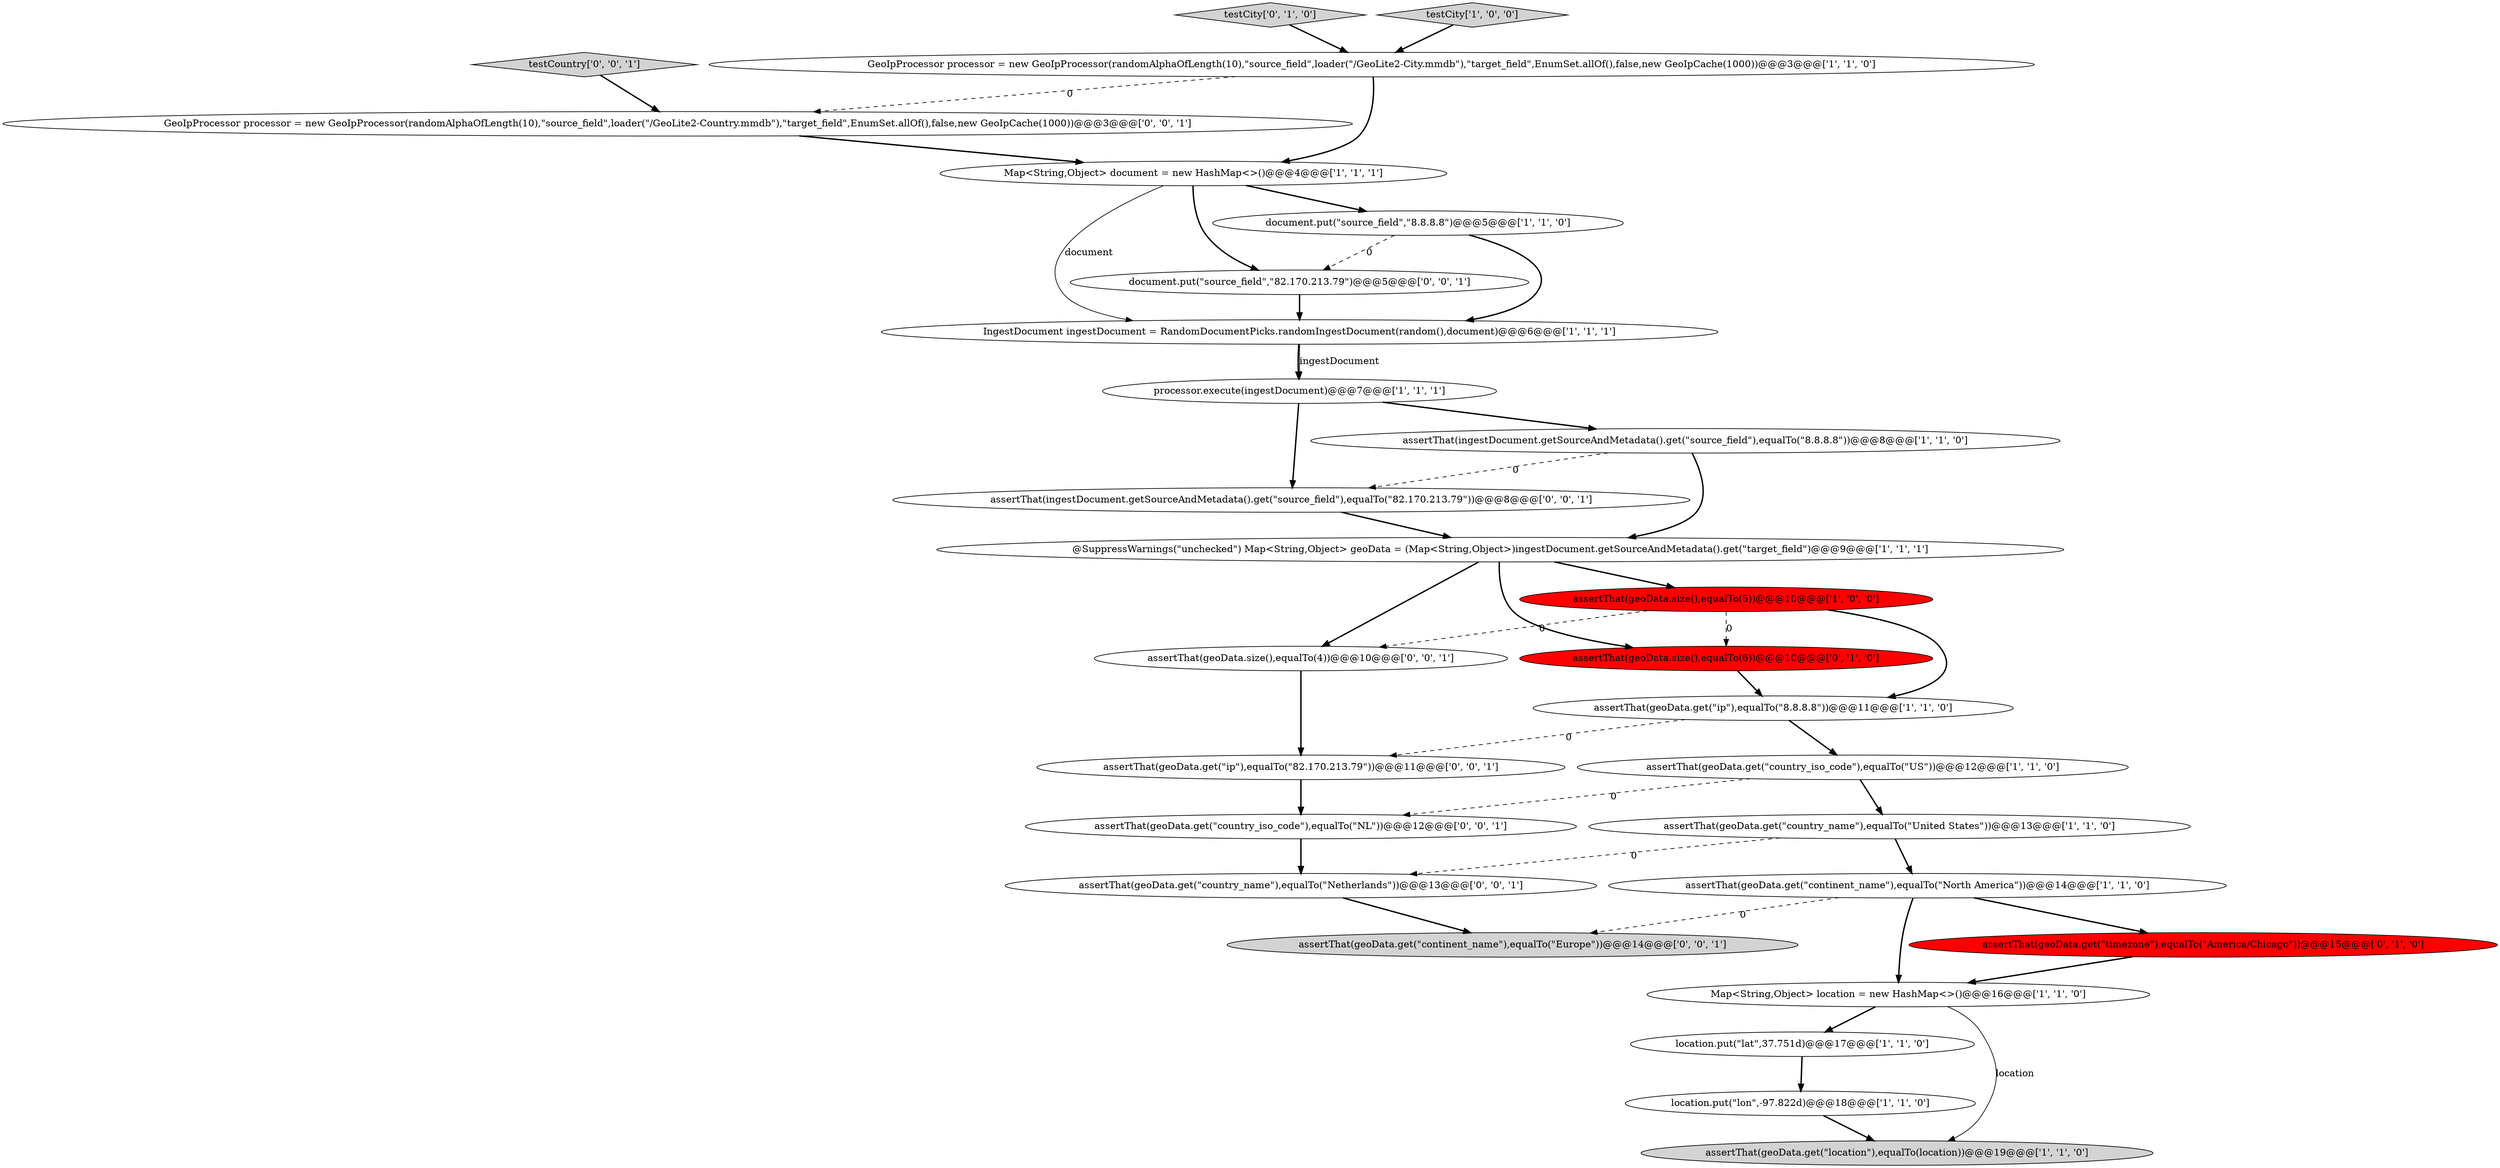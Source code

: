 digraph {
10 [style = filled, label = "location.put(\"lon\",-97.822d)@@@18@@@['1', '1', '0']", fillcolor = white, shape = ellipse image = "AAA0AAABBB1BBB"];
18 [style = filled, label = "testCity['0', '1', '0']", fillcolor = lightgray, shape = diamond image = "AAA0AAABBB2BBB"];
16 [style = filled, label = "assertThat(geoData.get(\"continent_name\"),equalTo(\"North America\"))@@@14@@@['1', '1', '0']", fillcolor = white, shape = ellipse image = "AAA0AAABBB1BBB"];
5 [style = filled, label = "assertThat(geoData.get(\"ip\"),equalTo(\"8.8.8.8\"))@@@11@@@['1', '1', '0']", fillcolor = white, shape = ellipse image = "AAA0AAABBB1BBB"];
24 [style = filled, label = "assertThat(geoData.get(\"country_name\"),equalTo(\"Netherlands\"))@@@13@@@['0', '0', '1']", fillcolor = white, shape = ellipse image = "AAA0AAABBB3BBB"];
26 [style = filled, label = "document.put(\"source_field\",\"82.170.213.79\")@@@5@@@['0', '0', '1']", fillcolor = white, shape = ellipse image = "AAA0AAABBB3BBB"];
15 [style = filled, label = "assertThat(geoData.get(\"country_name\"),equalTo(\"United States\"))@@@13@@@['1', '1', '0']", fillcolor = white, shape = ellipse image = "AAA0AAABBB1BBB"];
4 [style = filled, label = "processor.execute(ingestDocument)@@@7@@@['1', '1', '1']", fillcolor = white, shape = ellipse image = "AAA0AAABBB1BBB"];
12 [style = filled, label = "GeoIpProcessor processor = new GeoIpProcessor(randomAlphaOfLength(10),\"source_field\",loader(\"/GeoLite2-City.mmdb\"),\"target_field\",EnumSet.allOf(),false,new GeoIpCache(1000))@@@3@@@['1', '1', '0']", fillcolor = white, shape = ellipse image = "AAA0AAABBB1BBB"];
28 [style = filled, label = "assertThat(geoData.size(),equalTo(4))@@@10@@@['0', '0', '1']", fillcolor = white, shape = ellipse image = "AAA0AAABBB3BBB"];
27 [style = filled, label = "assertThat(ingestDocument.getSourceAndMetadata().get(\"source_field\"),equalTo(\"82.170.213.79\"))@@@8@@@['0', '0', '1']", fillcolor = white, shape = ellipse image = "AAA0AAABBB3BBB"];
25 [style = filled, label = "testCountry['0', '0', '1']", fillcolor = lightgray, shape = diamond image = "AAA0AAABBB3BBB"];
22 [style = filled, label = "GeoIpProcessor processor = new GeoIpProcessor(randomAlphaOfLength(10),\"source_field\",loader(\"/GeoLite2-Country.mmdb\"),\"target_field\",EnumSet.allOf(),false,new GeoIpCache(1000))@@@3@@@['0', '0', '1']", fillcolor = white, shape = ellipse image = "AAA0AAABBB3BBB"];
17 [style = filled, label = "assertThat(geoData.size(),equalTo(6))@@@10@@@['0', '1', '0']", fillcolor = red, shape = ellipse image = "AAA1AAABBB2BBB"];
2 [style = filled, label = "assertThat(geoData.size(),equalTo(5))@@@10@@@['1', '0', '0']", fillcolor = red, shape = ellipse image = "AAA1AAABBB1BBB"];
6 [style = filled, label = "Map<String,Object> location = new HashMap<>()@@@16@@@['1', '1', '0']", fillcolor = white, shape = ellipse image = "AAA0AAABBB1BBB"];
7 [style = filled, label = "assertThat(ingestDocument.getSourceAndMetadata().get(\"source_field\"),equalTo(\"8.8.8.8\"))@@@8@@@['1', '1', '0']", fillcolor = white, shape = ellipse image = "AAA0AAABBB1BBB"];
9 [style = filled, label = "IngestDocument ingestDocument = RandomDocumentPicks.randomIngestDocument(random(),document)@@@6@@@['1', '1', '1']", fillcolor = white, shape = ellipse image = "AAA0AAABBB1BBB"];
0 [style = filled, label = "testCity['1', '0', '0']", fillcolor = lightgray, shape = diamond image = "AAA0AAABBB1BBB"];
23 [style = filled, label = "assertThat(geoData.get(\"country_iso_code\"),equalTo(\"NL\"))@@@12@@@['0', '0', '1']", fillcolor = white, shape = ellipse image = "AAA0AAABBB3BBB"];
3 [style = filled, label = "@SuppressWarnings(\"unchecked\") Map<String,Object> geoData = (Map<String,Object>)ingestDocument.getSourceAndMetadata().get(\"target_field\")@@@9@@@['1', '1', '1']", fillcolor = white, shape = ellipse image = "AAA0AAABBB1BBB"];
13 [style = filled, label = "Map<String,Object> document = new HashMap<>()@@@4@@@['1', '1', '1']", fillcolor = white, shape = ellipse image = "AAA0AAABBB1BBB"];
11 [style = filled, label = "document.put(\"source_field\",\"8.8.8.8\")@@@5@@@['1', '1', '0']", fillcolor = white, shape = ellipse image = "AAA0AAABBB1BBB"];
8 [style = filled, label = "assertThat(geoData.get(\"country_iso_code\"),equalTo(\"US\"))@@@12@@@['1', '1', '0']", fillcolor = white, shape = ellipse image = "AAA0AAABBB1BBB"];
20 [style = filled, label = "assertThat(geoData.get(\"ip\"),equalTo(\"82.170.213.79\"))@@@11@@@['0', '0', '1']", fillcolor = white, shape = ellipse image = "AAA0AAABBB3BBB"];
21 [style = filled, label = "assertThat(geoData.get(\"continent_name\"),equalTo(\"Europe\"))@@@14@@@['0', '0', '1']", fillcolor = lightgray, shape = ellipse image = "AAA0AAABBB3BBB"];
1 [style = filled, label = "location.put(\"lat\",37.751d)@@@17@@@['1', '1', '0']", fillcolor = white, shape = ellipse image = "AAA0AAABBB1BBB"];
19 [style = filled, label = "assertThat(geoData.get(\"timezone\"),equalTo(\"America/Chicago\"))@@@15@@@['0', '1', '0']", fillcolor = red, shape = ellipse image = "AAA1AAABBB2BBB"];
14 [style = filled, label = "assertThat(geoData.get(\"location\"),equalTo(location))@@@19@@@['1', '1', '0']", fillcolor = lightgray, shape = ellipse image = "AAA0AAABBB1BBB"];
5->8 [style = bold, label=""];
17->5 [style = bold, label=""];
13->9 [style = solid, label="document"];
8->15 [style = bold, label=""];
25->22 [style = bold, label=""];
10->14 [style = bold, label=""];
28->20 [style = bold, label=""];
16->6 [style = bold, label=""];
0->12 [style = bold, label=""];
9->4 [style = bold, label=""];
11->26 [style = dashed, label="0"];
27->3 [style = bold, label=""];
8->23 [style = dashed, label="0"];
15->24 [style = dashed, label="0"];
18->12 [style = bold, label=""];
26->9 [style = bold, label=""];
16->19 [style = bold, label=""];
11->9 [style = bold, label=""];
15->16 [style = bold, label=""];
19->6 [style = bold, label=""];
13->11 [style = bold, label=""];
2->17 [style = dashed, label="0"];
16->21 [style = dashed, label="0"];
7->3 [style = bold, label=""];
4->7 [style = bold, label=""];
5->20 [style = dashed, label="0"];
7->27 [style = dashed, label="0"];
12->13 [style = bold, label=""];
6->1 [style = bold, label=""];
3->28 [style = bold, label=""];
23->24 [style = bold, label=""];
20->23 [style = bold, label=""];
3->2 [style = bold, label=""];
24->21 [style = bold, label=""];
13->26 [style = bold, label=""];
9->4 [style = solid, label="ingestDocument"];
4->27 [style = bold, label=""];
12->22 [style = dashed, label="0"];
2->28 [style = dashed, label="0"];
3->17 [style = bold, label=""];
6->14 [style = solid, label="location"];
1->10 [style = bold, label=""];
22->13 [style = bold, label=""];
2->5 [style = bold, label=""];
}
